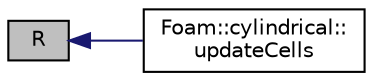 digraph "R"
{
  bgcolor="transparent";
  edge [fontname="Helvetica",fontsize="10",labelfontname="Helvetica",labelfontsize="10"];
  node [fontname="Helvetica",fontsize="10",shape=record];
  rankdir="LR";
  Node1 [label="R",height=0.2,width=0.4,color="black", fillcolor="grey75", style="filled", fontcolor="black"];
  Node1 -> Node2 [dir="back",color="midnightblue",fontsize="10",style="solid",fontname="Helvetica"];
  Node2 [label="Foam::cylindrical::\lupdateCells",height=0.2,width=0.4,color="black",URL="$a00494.html#adf585f3d2f8c4e234c036801b6b41611",tooltip="Update the rotation for a list of cells. "];
}
